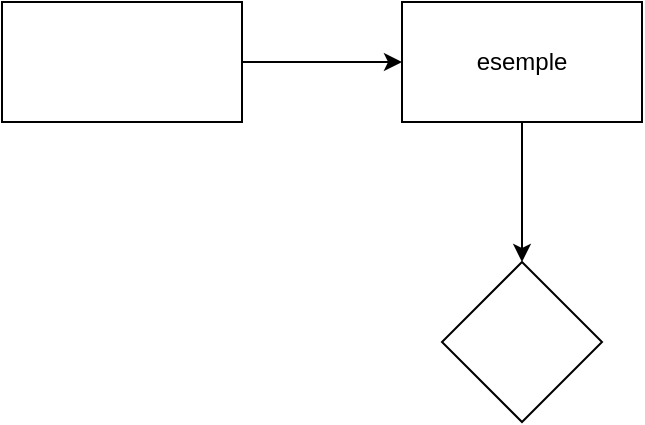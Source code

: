 <mxfile>
    <diagram id="mQdHhWMc8e2f5pKf-gzO" name="Page-1">
        <mxGraphModel dx="756" dy="436" grid="1" gridSize="10" guides="1" tooltips="1" connect="1" arrows="1" fold="1" page="1" pageScale="1" pageWidth="827" pageHeight="1169" math="0" shadow="0">
            <root>
                <mxCell id="0"/>
                <mxCell id="1" parent="0"/>
                <mxCell id="4" value="" style="edgeStyle=none;html=1;" edge="1" parent="1" source="2" target="3">
                    <mxGeometry relative="1" as="geometry"/>
                </mxCell>
                <mxCell id="2" value="" style="rounded=0;whiteSpace=wrap;html=1;" vertex="1" parent="1">
                    <mxGeometry x="70" y="40" width="120" height="60" as="geometry"/>
                </mxCell>
                <mxCell id="6" value="" style="edgeStyle=none;html=1;" edge="1" parent="1" source="3" target="5">
                    <mxGeometry relative="1" as="geometry"/>
                </mxCell>
                <mxCell id="3" value="esemple" style="rounded=0;whiteSpace=wrap;html=1;" vertex="1" parent="1">
                    <mxGeometry x="270" y="40" width="120" height="60" as="geometry"/>
                </mxCell>
                <mxCell id="5" value="" style="rhombus;whiteSpace=wrap;html=1;rounded=0;" vertex="1" parent="1">
                    <mxGeometry x="290" y="170" width="80" height="80" as="geometry"/>
                </mxCell>
            </root>
        </mxGraphModel>
    </diagram>
</mxfile>